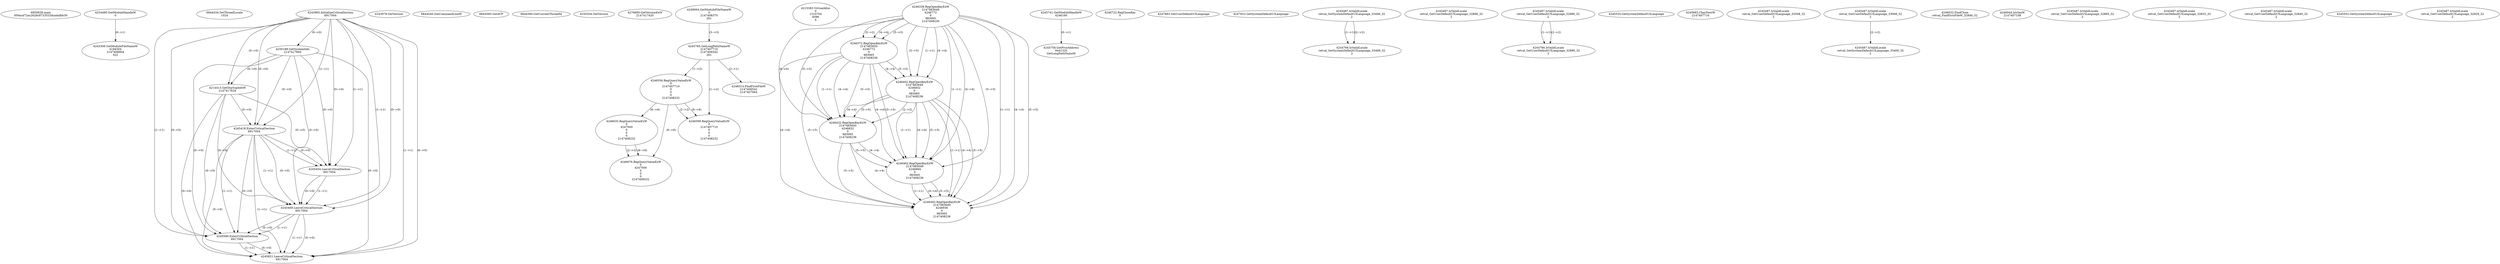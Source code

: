 // Global SCDG with merge call
digraph {
	0 [label="6850628.main
000acd72ac2628c8733533dca4afbb30"]
	1 [label="4254480.GetModuleHandleW
0"]
	2 [label="6844434.SetThreadLocale
1024"]
	3 [label="4243965.InitializeCriticalSection
6917004"]
	4 [label="4243979.GetVersion
"]
	5 [label="4250188.GetSystemInfo
2147417660"]
	3 -> 5 [label="(0-->0)"]
	6 [label="6844540.GetCommandLineW
"]
	7 [label="4214413.GetStartupInfoW
2147417624"]
	3 -> 7 [label="(0-->0)"]
	5 -> 7 [label="(0-->0)"]
	8 [label="6844560.GetACP
"]
	9 [label="6844580.GetCurrentThreadId
"]
	10 [label="4250204.GetVersion
"]
	11 [label="4276690.GetVersionExW
2147417420"]
	12 [label="4243306.GetModuleFileNameW
4194304
2147408904
522"]
	1 -> 12 [label="(0-->1)"]
	13 [label="4248064.GetModuleFileNameW
0
2147408370
261"]
	14 [label="4215383.VirtualAlloc
0
1310704
4096
4"]
	15 [label="4246338.RegOpenKeyExW
2147483649
4246772
0
983065
2147408236"]
	16 [label="4246372.RegOpenKeyExW
2147483650
4246772
0
983065
2147408236"]
	15 -> 16 [label="(2-->2)"]
	15 -> 16 [label="(4-->4)"]
	15 -> 16 [label="(5-->5)"]
	17 [label="4246402.RegOpenKeyExW
2147483649
4246832
0
983065
2147408236"]
	15 -> 17 [label="(1-->1)"]
	15 -> 17 [label="(4-->4)"]
	16 -> 17 [label="(4-->4)"]
	15 -> 17 [label="(5-->5)"]
	16 -> 17 [label="(5-->5)"]
	18 [label="4246432.RegOpenKeyExW
2147483650
4246832
0
983065
2147408236"]
	16 -> 18 [label="(1-->1)"]
	17 -> 18 [label="(2-->2)"]
	15 -> 18 [label="(4-->4)"]
	16 -> 18 [label="(4-->4)"]
	17 -> 18 [label="(4-->4)"]
	15 -> 18 [label="(5-->5)"]
	16 -> 18 [label="(5-->5)"]
	17 -> 18 [label="(5-->5)"]
	19 [label="4245741.GetModuleHandleW
4246160"]
	20 [label="4245758.GetProcAddress
9441320
GetLongPathNameW"]
	19 -> 20 [label="(0-->1)"]
	21 [label="4245785.GetLongPathNameW
2147407710
2147406542
261"]
	13 -> 21 [label="(3-->3)"]
	22 [label="4246556.RegQueryValueExW
0
2147407710
0
0
0
2147408232"]
	21 -> 22 [label="(1-->2)"]
	23 [label="4246635.RegQueryValueExW
0
4247000
0
0
0
2147408232"]
	22 -> 23 [label="(6-->6)"]
	24 [label="4246676.RegQueryValueExW
0
4247000
0
0
0
2147408232"]
	23 -> 24 [label="(2-->2)"]
	22 -> 24 [label="(6-->6)"]
	23 -> 24 [label="(6-->6)"]
	25 [label="4246722.RegCloseKey
0"]
	26 [label="4247883.GetUserDefaultUILanguage
"]
	27 [label="4245418.EnterCriticalSection
6917004"]
	3 -> 27 [label="(1-->1)"]
	3 -> 27 [label="(0-->0)"]
	5 -> 27 [label="(0-->0)"]
	7 -> 27 [label="(0-->0)"]
	28 [label="4245454.LeaveCriticalSection
6917004"]
	3 -> 28 [label="(1-->1)"]
	27 -> 28 [label="(1-->1)"]
	3 -> 28 [label="(0-->0)"]
	5 -> 28 [label="(0-->0)"]
	7 -> 28 [label="(0-->0)"]
	27 -> 28 [label="(0-->0)"]
	29 [label="4247923.GetSystemDefaultUILanguage
"]
	30 [label="4245469.LeaveCriticalSection
6917004"]
	3 -> 30 [label="(1-->1)"]
	27 -> 30 [label="(1-->1)"]
	28 -> 30 [label="(1-->1)"]
	3 -> 30 [label="(0-->0)"]
	5 -> 30 [label="(0-->0)"]
	7 -> 30 [label="(0-->0)"]
	27 -> 30 [label="(0-->0)"]
	28 -> 30 [label="(0-->0)"]
	31 [label="4245487.IsValidLocale
retval_GetSystemDefaultUILanguage_33499_32
2"]
	32 [label="4244766.IsValidLocale
retval_GetSystemDefaultUILanguage_33499_32
2"]
	31 -> 32 [label="(1-->1)"]
	31 -> 32 [label="(2-->2)"]
	33 [label="4245487.IsValidLocale
retval_GetUserDefaultUILanguage_32896_32
2"]
	34 [label="4246599.RegQueryValueExW
0
2147407710
0
0
0
2147408232"]
	21 -> 34 [label="(1-->2)"]
	22 -> 34 [label="(2-->2)"]
	22 -> 34 [label="(6-->6)"]
	35 [label="4245487.IsValidLocale
retval_GetUserDefaultUILanguage_32886_32
2"]
	36 [label="4244766.IsValidLocale
retval_GetUserDefaultUILanguage_32886_32
2"]
	35 -> 36 [label="(1-->1)"]
	35 -> 36 [label="(2-->2)"]
	37 [label="4245525.GetSystemDefaultUILanguage
"]
	38 [label="4246462.RegOpenKeyExW
2147483649
4246884
0
983065
2147408236"]
	15 -> 38 [label="(1-->1)"]
	17 -> 38 [label="(1-->1)"]
	15 -> 38 [label="(4-->4)"]
	16 -> 38 [label="(4-->4)"]
	17 -> 38 [label="(4-->4)"]
	18 -> 38 [label="(4-->4)"]
	15 -> 38 [label="(5-->5)"]
	16 -> 38 [label="(5-->5)"]
	17 -> 38 [label="(5-->5)"]
	18 -> 38 [label="(5-->5)"]
	39 [label="4245683.CharNextW
2147407716"]
	40 [label="4246014.FindFirstFileW
2147406542
2147407064"]
	21 -> 40 [label="(2-->1)"]
	41 [label="4245487.IsValidLocale
retval_GetUserDefaultUILanguage_33508_32
2"]
	42 [label="4245487.IsValidLocale
retval_GetUserDefaultUILanguage_33008_32
2"]
	43 [label="4245580.EnterCriticalSection
6917004"]
	3 -> 43 [label="(1-->1)"]
	27 -> 43 [label="(1-->1)"]
	30 -> 43 [label="(1-->1)"]
	3 -> 43 [label="(0-->0)"]
	5 -> 43 [label="(0-->0)"]
	7 -> 43 [label="(0-->0)"]
	27 -> 43 [label="(0-->0)"]
	30 -> 43 [label="(0-->0)"]
	44 [label="4245621.LeaveCriticalSection
6917004"]
	3 -> 44 [label="(1-->1)"]
	27 -> 44 [label="(1-->1)"]
	30 -> 44 [label="(1-->1)"]
	43 -> 44 [label="(1-->1)"]
	3 -> 44 [label="(0-->0)"]
	5 -> 44 [label="(0-->0)"]
	7 -> 44 [label="(0-->0)"]
	27 -> 44 [label="(0-->0)"]
	30 -> 44 [label="(0-->0)"]
	43 -> 44 [label="(0-->0)"]
	45 [label="4245487.IsValidLocale
retval_GetSystemDefaultUILanguage_33400_32
2"]
	42 -> 45 [label="(2-->2)"]
	46 [label="4246032.FindClose
retval_FindFirstFileW_32846_32"]
	47 [label="4246044.lstrlenW
2147407108"]
	48 [label="4245487.IsValidLocale
retval_GetUserDefaultUILanguage_32885_32
2"]
	49 [label="4246492.RegOpenKeyExW
2147483649
4246936
0
983065
2147408236"]
	15 -> 49 [label="(1-->1)"]
	17 -> 49 [label="(1-->1)"]
	38 -> 49 [label="(1-->1)"]
	15 -> 49 [label="(4-->4)"]
	16 -> 49 [label="(4-->4)"]
	17 -> 49 [label="(4-->4)"]
	18 -> 49 [label="(4-->4)"]
	38 -> 49 [label="(4-->4)"]
	15 -> 49 [label="(5-->5)"]
	16 -> 49 [label="(5-->5)"]
	17 -> 49 [label="(5-->5)"]
	18 -> 49 [label="(5-->5)"]
	38 -> 49 [label="(5-->5)"]
	50 [label="4245487.IsValidLocale
retval_GetUserDefaultUILanguage_32833_32
2"]
	51 [label="4245487.IsValidLocale
retval_GetUserDefaultUILanguage_32840_32
2"]
	52 [label="4245552.GetSystemDefaultUILanguage
"]
	53 [label="4245487.IsValidLocale
retval_GetUserDefaultUILanguage_32929_32
2"]
}
